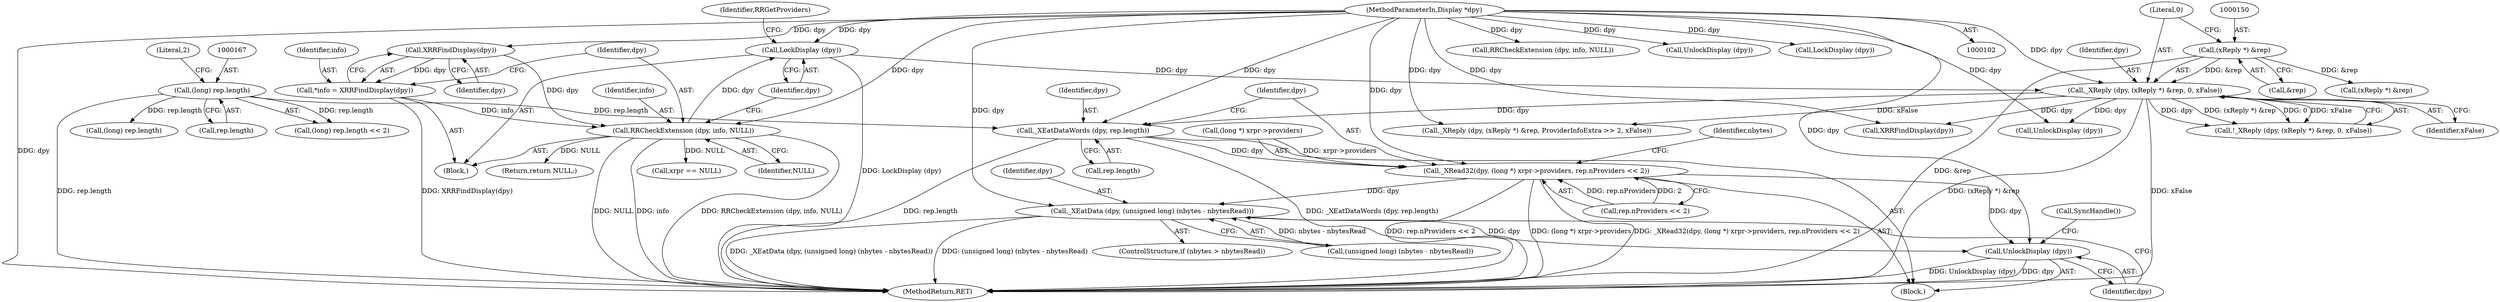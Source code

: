 digraph "0_libXrandr_a0df3e1c7728205e5c7650b2e6dce684139254a6_1@pointer" {
"1000203" [label="(Call,_XEatDataWords (dpy, rep.length))"];
"1000147" [label="(Call,_XReply (dpy, (xReply *) &rep, 0, xFalse))"];
"1000121" [label="(Call,LockDisplay (dpy))"];
"1000117" [label="(Call,RRCheckExtension (dpy, info, NULL))"];
"1000109" [label="(Call,XRRFindDisplay(dpy))"];
"1000103" [label="(MethodParameterIn,Display *dpy)"];
"1000107" [label="(Call,*info = XRRFindDisplay(dpy))"];
"1000149" [label="(Call,(xReply *) &rep)"];
"1000166" [label="(Call,(long) rep.length)"];
"1000208" [label="(Call,_XRead32(dpy, (long *) xrpr->providers, rep.nProviders << 2))"];
"1000224" [label="(Call,_XEatData (dpy, (unsigned long) (nbytes - nbytesRead)))"];
"1000231" [label="(Call,UnlockDisplay (dpy))"];
"1000226" [label="(Call,(unsigned long) (nbytes - nbytesRead))"];
"1000154" [label="(Identifier,xFalse)"];
"1000117" [label="(Call,RRCheckExtension (dpy, info, NULL))"];
"1000119" [label="(Identifier,info)"];
"1000105" [label="(Block,)"];
"1000153" [label="(Literal,0)"];
"1000110" [label="(Identifier,dpy)"];
"1000103" [label="(MethodParameterIn,Display *dpy)"];
"1000156" [label="(Call,UnlockDisplay (dpy))"];
"1000108" [label="(Identifier,info)"];
"1000168" [label="(Call,rep.length)"];
"1000118" [label="(Identifier,dpy)"];
"1000203" [label="(Call,_XEatDataWords (dpy, rep.length))"];
"1000253" [label="(Call,RRCheckExtension (dpy, info, NULL))"];
"1000301" [label="(Call,UnlockDisplay (dpy))"];
"1000151" [label="(Call,&rep)"];
"1000257" [label="(Call,LockDisplay (dpy))"];
"1000233" [label="(Call,SyncHandle())"];
"1000147" [label="(Call,_XReply (dpy, (xReply *) &rep, 0, xFalse))"];
"1000232" [label="(Identifier,dpy)"];
"1000209" [label="(Identifier,dpy)"];
"1000310" [label="(Call,(long) rep.length)"];
"1000165" [label="(Call,(long) rep.length << 2)"];
"1000222" [label="(Identifier,nbytes)"];
"1000290" [label="(Call,_XReply (dpy, (xReply *) &rep, ProviderInfoExtra >> 2, xFalse))"];
"1000107" [label="(Call,*info = XRRFindDisplay(dpy))"];
"1000202" [label="(Block,)"];
"1000149" [label="(Call,(xReply *) &rep)"];
"1000220" [label="(ControlStructure,if (nbytes > nbytesRead))"];
"1000523" [label="(MethodReturn,RET)"];
"1000122" [label="(Identifier,dpy)"];
"1000292" [label="(Call,(xReply *) &rep)"];
"1000199" [label="(Call,xrpr == NULL)"];
"1000225" [label="(Identifier,dpy)"];
"1000231" [label="(Call,UnlockDisplay (dpy))"];
"1000210" [label="(Call,(long *) xrpr->providers)"];
"1000120" [label="(Identifier,NULL)"];
"1000204" [label="(Identifier,dpy)"];
"1000148" [label="(Identifier,dpy)"];
"1000224" [label="(Call,_XEatData (dpy, (unsigned long) (nbytes - nbytesRead)))"];
"1000146" [label="(Call,!_XReply (dpy, (xReply *) &rep, 0, xFalse))"];
"1000171" [label="(Literal,2)"];
"1000166" [label="(Call,(long) rep.length)"];
"1000159" [label="(Return,return NULL;)"];
"1000245" [label="(Call,XRRFindDisplay(dpy))"];
"1000208" [label="(Call,_XRead32(dpy, (long *) xrpr->providers, rep.nProviders << 2))"];
"1000121" [label="(Call,LockDisplay (dpy))"];
"1000109" [label="(Call,XRRFindDisplay(dpy))"];
"1000205" [label="(Call,rep.length)"];
"1000124" [label="(Identifier,RRGetProviders)"];
"1000215" [label="(Call,rep.nProviders << 2)"];
"1000203" -> "1000202"  [label="AST: "];
"1000203" -> "1000205"  [label="CFG: "];
"1000204" -> "1000203"  [label="AST: "];
"1000205" -> "1000203"  [label="AST: "];
"1000209" -> "1000203"  [label="CFG: "];
"1000203" -> "1000523"  [label="DDG: _XEatDataWords (dpy, rep.length)"];
"1000203" -> "1000523"  [label="DDG: rep.length"];
"1000147" -> "1000203"  [label="DDG: dpy"];
"1000103" -> "1000203"  [label="DDG: dpy"];
"1000166" -> "1000203"  [label="DDG: rep.length"];
"1000203" -> "1000208"  [label="DDG: dpy"];
"1000147" -> "1000146"  [label="AST: "];
"1000147" -> "1000154"  [label="CFG: "];
"1000148" -> "1000147"  [label="AST: "];
"1000149" -> "1000147"  [label="AST: "];
"1000153" -> "1000147"  [label="AST: "];
"1000154" -> "1000147"  [label="AST: "];
"1000146" -> "1000147"  [label="CFG: "];
"1000147" -> "1000523"  [label="DDG: (xReply *) &rep"];
"1000147" -> "1000523"  [label="DDG: xFalse"];
"1000147" -> "1000146"  [label="DDG: dpy"];
"1000147" -> "1000146"  [label="DDG: (xReply *) &rep"];
"1000147" -> "1000146"  [label="DDG: 0"];
"1000147" -> "1000146"  [label="DDG: xFalse"];
"1000121" -> "1000147"  [label="DDG: dpy"];
"1000103" -> "1000147"  [label="DDG: dpy"];
"1000149" -> "1000147"  [label="DDG: &rep"];
"1000147" -> "1000156"  [label="DDG: dpy"];
"1000147" -> "1000245"  [label="DDG: dpy"];
"1000147" -> "1000290"  [label="DDG: xFalse"];
"1000121" -> "1000105"  [label="AST: "];
"1000121" -> "1000122"  [label="CFG: "];
"1000122" -> "1000121"  [label="AST: "];
"1000124" -> "1000121"  [label="CFG: "];
"1000121" -> "1000523"  [label="DDG: LockDisplay (dpy)"];
"1000117" -> "1000121"  [label="DDG: dpy"];
"1000103" -> "1000121"  [label="DDG: dpy"];
"1000117" -> "1000105"  [label="AST: "];
"1000117" -> "1000120"  [label="CFG: "];
"1000118" -> "1000117"  [label="AST: "];
"1000119" -> "1000117"  [label="AST: "];
"1000120" -> "1000117"  [label="AST: "];
"1000122" -> "1000117"  [label="CFG: "];
"1000117" -> "1000523"  [label="DDG: RRCheckExtension (dpy, info, NULL)"];
"1000117" -> "1000523"  [label="DDG: NULL"];
"1000117" -> "1000523"  [label="DDG: info"];
"1000109" -> "1000117"  [label="DDG: dpy"];
"1000103" -> "1000117"  [label="DDG: dpy"];
"1000107" -> "1000117"  [label="DDG: info"];
"1000117" -> "1000159"  [label="DDG: NULL"];
"1000117" -> "1000199"  [label="DDG: NULL"];
"1000109" -> "1000107"  [label="AST: "];
"1000109" -> "1000110"  [label="CFG: "];
"1000110" -> "1000109"  [label="AST: "];
"1000107" -> "1000109"  [label="CFG: "];
"1000109" -> "1000107"  [label="DDG: dpy"];
"1000103" -> "1000109"  [label="DDG: dpy"];
"1000103" -> "1000102"  [label="AST: "];
"1000103" -> "1000523"  [label="DDG: dpy"];
"1000103" -> "1000156"  [label="DDG: dpy"];
"1000103" -> "1000208"  [label="DDG: dpy"];
"1000103" -> "1000224"  [label="DDG: dpy"];
"1000103" -> "1000231"  [label="DDG: dpy"];
"1000103" -> "1000245"  [label="DDG: dpy"];
"1000103" -> "1000253"  [label="DDG: dpy"];
"1000103" -> "1000257"  [label="DDG: dpy"];
"1000103" -> "1000290"  [label="DDG: dpy"];
"1000103" -> "1000301"  [label="DDG: dpy"];
"1000107" -> "1000105"  [label="AST: "];
"1000108" -> "1000107"  [label="AST: "];
"1000118" -> "1000107"  [label="CFG: "];
"1000107" -> "1000523"  [label="DDG: XRRFindDisplay(dpy)"];
"1000149" -> "1000151"  [label="CFG: "];
"1000150" -> "1000149"  [label="AST: "];
"1000151" -> "1000149"  [label="AST: "];
"1000153" -> "1000149"  [label="CFG: "];
"1000149" -> "1000523"  [label="DDG: &rep"];
"1000149" -> "1000292"  [label="DDG: &rep"];
"1000166" -> "1000165"  [label="AST: "];
"1000166" -> "1000168"  [label="CFG: "];
"1000167" -> "1000166"  [label="AST: "];
"1000168" -> "1000166"  [label="AST: "];
"1000171" -> "1000166"  [label="CFG: "];
"1000166" -> "1000523"  [label="DDG: rep.length"];
"1000166" -> "1000165"  [label="DDG: rep.length"];
"1000166" -> "1000310"  [label="DDG: rep.length"];
"1000208" -> "1000202"  [label="AST: "];
"1000208" -> "1000215"  [label="CFG: "];
"1000209" -> "1000208"  [label="AST: "];
"1000210" -> "1000208"  [label="AST: "];
"1000215" -> "1000208"  [label="AST: "];
"1000222" -> "1000208"  [label="CFG: "];
"1000208" -> "1000523"  [label="DDG: (long *) xrpr->providers"];
"1000208" -> "1000523"  [label="DDG: _XRead32(dpy, (long *) xrpr->providers, rep.nProviders << 2)"];
"1000208" -> "1000523"  [label="DDG: rep.nProviders << 2"];
"1000210" -> "1000208"  [label="DDG: xrpr->providers"];
"1000215" -> "1000208"  [label="DDG: rep.nProviders"];
"1000215" -> "1000208"  [label="DDG: 2"];
"1000208" -> "1000224"  [label="DDG: dpy"];
"1000208" -> "1000231"  [label="DDG: dpy"];
"1000224" -> "1000220"  [label="AST: "];
"1000224" -> "1000226"  [label="CFG: "];
"1000225" -> "1000224"  [label="AST: "];
"1000226" -> "1000224"  [label="AST: "];
"1000232" -> "1000224"  [label="CFG: "];
"1000224" -> "1000523"  [label="DDG: (unsigned long) (nbytes - nbytesRead)"];
"1000224" -> "1000523"  [label="DDG: _XEatData (dpy, (unsigned long) (nbytes - nbytesRead))"];
"1000226" -> "1000224"  [label="DDG: nbytes - nbytesRead"];
"1000224" -> "1000231"  [label="DDG: dpy"];
"1000231" -> "1000202"  [label="AST: "];
"1000231" -> "1000232"  [label="CFG: "];
"1000232" -> "1000231"  [label="AST: "];
"1000233" -> "1000231"  [label="CFG: "];
"1000231" -> "1000523"  [label="DDG: UnlockDisplay (dpy)"];
"1000231" -> "1000523"  [label="DDG: dpy"];
}
